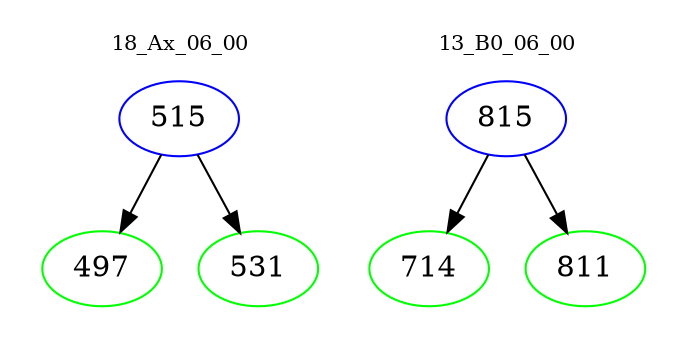 digraph{
subgraph cluster_0 {
color = white
label = "18_Ax_06_00";
fontsize=10;
T0_515 [label="515", color="blue"]
T0_515 -> T0_497 [color="black"]
T0_497 [label="497", color="green"]
T0_515 -> T0_531 [color="black"]
T0_531 [label="531", color="green"]
}
subgraph cluster_1 {
color = white
label = "13_B0_06_00";
fontsize=10;
T1_815 [label="815", color="blue"]
T1_815 -> T1_714 [color="black"]
T1_714 [label="714", color="green"]
T1_815 -> T1_811 [color="black"]
T1_811 [label="811", color="green"]
}
}
